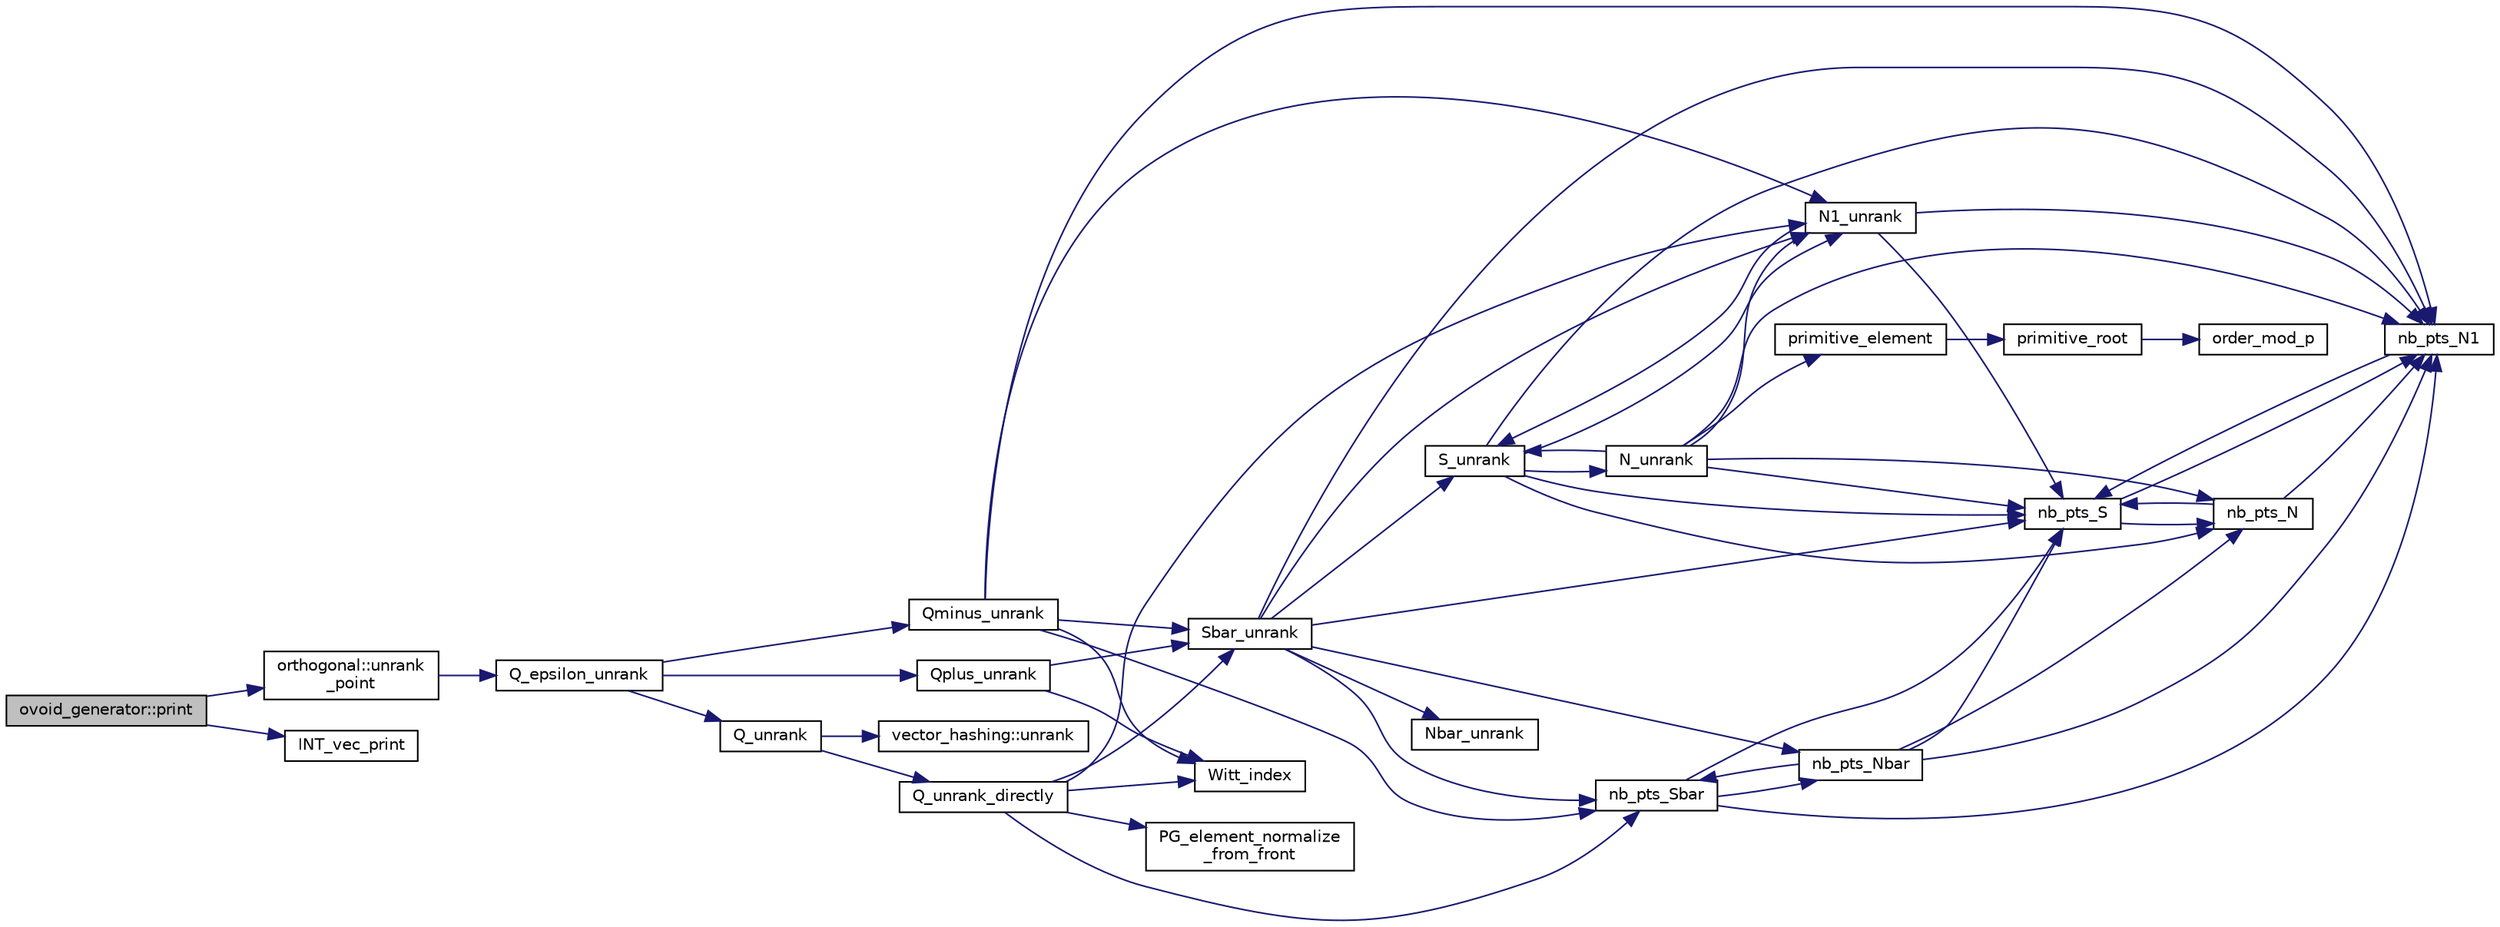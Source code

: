 digraph "ovoid_generator::print"
{
  edge [fontname="Helvetica",fontsize="10",labelfontname="Helvetica",labelfontsize="10"];
  node [fontname="Helvetica",fontsize="10",shape=record];
  rankdir="LR";
  Node890 [label="ovoid_generator::print",height=0.2,width=0.4,color="black", fillcolor="grey75", style="filled", fontcolor="black"];
  Node890 -> Node891 [color="midnightblue",fontsize="10",style="solid",fontname="Helvetica"];
  Node891 [label="orthogonal::unrank\l_point",height=0.2,width=0.4,color="black", fillcolor="white", style="filled",URL="$d7/daa/classorthogonal.html#ab655117100f7c66c19817b84ac5ac0a0"];
  Node891 -> Node892 [color="midnightblue",fontsize="10",style="solid",fontname="Helvetica"];
  Node892 [label="Q_epsilon_unrank",height=0.2,width=0.4,color="black", fillcolor="white", style="filled",URL="$d4/d67/geometry_8h.html#af162c4d30d4a6528299e37551c353e7b"];
  Node892 -> Node893 [color="midnightblue",fontsize="10",style="solid",fontname="Helvetica"];
  Node893 [label="Q_unrank",height=0.2,width=0.4,color="black", fillcolor="white", style="filled",URL="$db/da0/lib_2foundations_2geometry_2orthogonal__points_8_c.html#a6d02923d5b54ef796934e753e6f5b65b"];
  Node893 -> Node894 [color="midnightblue",fontsize="10",style="solid",fontname="Helvetica"];
  Node894 [label="vector_hashing::unrank",height=0.2,width=0.4,color="black", fillcolor="white", style="filled",URL="$d8/daa/classvector__hashing.html#abbebd3a96a6d27a34b9b49af99e2ed3d"];
  Node893 -> Node895 [color="midnightblue",fontsize="10",style="solid",fontname="Helvetica"];
  Node895 [label="Q_unrank_directly",height=0.2,width=0.4,color="black", fillcolor="white", style="filled",URL="$db/da0/lib_2foundations_2geometry_2orthogonal__points_8_c.html#a105e7e72249e78fcf0785c69099d90ce"];
  Node895 -> Node896 [color="midnightblue",fontsize="10",style="solid",fontname="Helvetica"];
  Node896 [label="Witt_index",height=0.2,width=0.4,color="black", fillcolor="white", style="filled",URL="$db/da0/lib_2foundations_2geometry_2orthogonal__points_8_c.html#ab3483ecb9859a6758f82b5327da50534"];
  Node895 -> Node897 [color="midnightblue",fontsize="10",style="solid",fontname="Helvetica"];
  Node897 [label="nb_pts_Sbar",height=0.2,width=0.4,color="black", fillcolor="white", style="filled",URL="$db/da0/lib_2foundations_2geometry_2orthogonal__points_8_c.html#a986dda26505c9934c771578b084f67cc"];
  Node897 -> Node898 [color="midnightblue",fontsize="10",style="solid",fontname="Helvetica"];
  Node898 [label="nb_pts_S",height=0.2,width=0.4,color="black", fillcolor="white", style="filled",URL="$db/da0/lib_2foundations_2geometry_2orthogonal__points_8_c.html#a9bc3dec6e722644d182738102c3e04f3"];
  Node898 -> Node899 [color="midnightblue",fontsize="10",style="solid",fontname="Helvetica"];
  Node899 [label="nb_pts_N",height=0.2,width=0.4,color="black", fillcolor="white", style="filled",URL="$db/da0/lib_2foundations_2geometry_2orthogonal__points_8_c.html#a93e16898c27b1d1c0a6405a7b0615ba6"];
  Node899 -> Node898 [color="midnightblue",fontsize="10",style="solid",fontname="Helvetica"];
  Node899 -> Node900 [color="midnightblue",fontsize="10",style="solid",fontname="Helvetica"];
  Node900 [label="nb_pts_N1",height=0.2,width=0.4,color="black", fillcolor="white", style="filled",URL="$db/da0/lib_2foundations_2geometry_2orthogonal__points_8_c.html#ae0f2e1c76523db67b4ec9629ccc35bc6"];
  Node900 -> Node898 [color="midnightblue",fontsize="10",style="solid",fontname="Helvetica"];
  Node898 -> Node900 [color="midnightblue",fontsize="10",style="solid",fontname="Helvetica"];
  Node897 -> Node901 [color="midnightblue",fontsize="10",style="solid",fontname="Helvetica"];
  Node901 [label="nb_pts_Nbar",height=0.2,width=0.4,color="black", fillcolor="white", style="filled",URL="$db/da0/lib_2foundations_2geometry_2orthogonal__points_8_c.html#a51b4684a176c6841fd3cd6c34c684c2c"];
  Node901 -> Node897 [color="midnightblue",fontsize="10",style="solid",fontname="Helvetica"];
  Node901 -> Node899 [color="midnightblue",fontsize="10",style="solid",fontname="Helvetica"];
  Node901 -> Node898 [color="midnightblue",fontsize="10",style="solid",fontname="Helvetica"];
  Node901 -> Node900 [color="midnightblue",fontsize="10",style="solid",fontname="Helvetica"];
  Node897 -> Node900 [color="midnightblue",fontsize="10",style="solid",fontname="Helvetica"];
  Node895 -> Node902 [color="midnightblue",fontsize="10",style="solid",fontname="Helvetica"];
  Node902 [label="Sbar_unrank",height=0.2,width=0.4,color="black", fillcolor="white", style="filled",URL="$db/da0/lib_2foundations_2geometry_2orthogonal__points_8_c.html#a65d9b9ccfff12dd92f4f4e8360701c98"];
  Node902 -> Node897 [color="midnightblue",fontsize="10",style="solid",fontname="Helvetica"];
  Node902 -> Node898 [color="midnightblue",fontsize="10",style="solid",fontname="Helvetica"];
  Node902 -> Node903 [color="midnightblue",fontsize="10",style="solid",fontname="Helvetica"];
  Node903 [label="S_unrank",height=0.2,width=0.4,color="black", fillcolor="white", style="filled",URL="$db/da0/lib_2foundations_2geometry_2orthogonal__points_8_c.html#a18964a35af25f1b4a85f4eaeb1543d92"];
  Node903 -> Node898 [color="midnightblue",fontsize="10",style="solid",fontname="Helvetica"];
  Node903 -> Node899 [color="midnightblue",fontsize="10",style="solid",fontname="Helvetica"];
  Node903 -> Node900 [color="midnightblue",fontsize="10",style="solid",fontname="Helvetica"];
  Node903 -> Node904 [color="midnightblue",fontsize="10",style="solid",fontname="Helvetica"];
  Node904 [label="N_unrank",height=0.2,width=0.4,color="black", fillcolor="white", style="filled",URL="$db/da0/lib_2foundations_2geometry_2orthogonal__points_8_c.html#ab79724bd19da3bc1b383550113f9d7aa"];
  Node904 -> Node898 [color="midnightblue",fontsize="10",style="solid",fontname="Helvetica"];
  Node904 -> Node899 [color="midnightblue",fontsize="10",style="solid",fontname="Helvetica"];
  Node904 -> Node903 [color="midnightblue",fontsize="10",style="solid",fontname="Helvetica"];
  Node904 -> Node900 [color="midnightblue",fontsize="10",style="solid",fontname="Helvetica"];
  Node904 -> Node905 [color="midnightblue",fontsize="10",style="solid",fontname="Helvetica"];
  Node905 [label="N1_unrank",height=0.2,width=0.4,color="black", fillcolor="white", style="filled",URL="$db/da0/lib_2foundations_2geometry_2orthogonal__points_8_c.html#aa9427e27f7f207c1baff3a34cc5d78cf"];
  Node905 -> Node898 [color="midnightblue",fontsize="10",style="solid",fontname="Helvetica"];
  Node905 -> Node900 [color="midnightblue",fontsize="10",style="solid",fontname="Helvetica"];
  Node905 -> Node903 [color="midnightblue",fontsize="10",style="solid",fontname="Helvetica"];
  Node904 -> Node906 [color="midnightblue",fontsize="10",style="solid",fontname="Helvetica"];
  Node906 [label="primitive_element",height=0.2,width=0.4,color="black", fillcolor="white", style="filled",URL="$db/da0/lib_2foundations_2geometry_2orthogonal__points_8_c.html#a97350390ec02c8cd9f54751708e28768"];
  Node906 -> Node907 [color="midnightblue",fontsize="10",style="solid",fontname="Helvetica"];
  Node907 [label="primitive_root",height=0.2,width=0.4,color="black", fillcolor="white", style="filled",URL="$de/dc5/algebra__and__number__theory_8h.html#a0b6f7619d12ff2c4e60b852b820b0972"];
  Node907 -> Node908 [color="midnightblue",fontsize="10",style="solid",fontname="Helvetica"];
  Node908 [label="order_mod_p",height=0.2,width=0.4,color="black", fillcolor="white", style="filled",URL="$df/dda/number__theory_8_c.html#aa38aa7e68ab81726a4462995135456b2"];
  Node903 -> Node905 [color="midnightblue",fontsize="10",style="solid",fontname="Helvetica"];
  Node902 -> Node901 [color="midnightblue",fontsize="10",style="solid",fontname="Helvetica"];
  Node902 -> Node900 [color="midnightblue",fontsize="10",style="solid",fontname="Helvetica"];
  Node902 -> Node909 [color="midnightblue",fontsize="10",style="solid",fontname="Helvetica"];
  Node909 [label="Nbar_unrank",height=0.2,width=0.4,color="black", fillcolor="white", style="filled",URL="$db/da0/lib_2foundations_2geometry_2orthogonal__points_8_c.html#ad641d8fb061c898a2c18266e263fb278"];
  Node902 -> Node905 [color="midnightblue",fontsize="10",style="solid",fontname="Helvetica"];
  Node895 -> Node910 [color="midnightblue",fontsize="10",style="solid",fontname="Helvetica"];
  Node910 [label="PG_element_normalize\l_from_front",height=0.2,width=0.4,color="black", fillcolor="white", style="filled",URL="$d4/d67/geometry_8h.html#af675caf5f9975573455c8d93cb56bf95"];
  Node895 -> Node905 [color="midnightblue",fontsize="10",style="solid",fontname="Helvetica"];
  Node892 -> Node911 [color="midnightblue",fontsize="10",style="solid",fontname="Helvetica"];
  Node911 [label="Qplus_unrank",height=0.2,width=0.4,color="black", fillcolor="white", style="filled",URL="$db/da0/lib_2foundations_2geometry_2orthogonal__points_8_c.html#ad50512edd586919700e033744b4a03c8"];
  Node911 -> Node896 [color="midnightblue",fontsize="10",style="solid",fontname="Helvetica"];
  Node911 -> Node902 [color="midnightblue",fontsize="10",style="solid",fontname="Helvetica"];
  Node892 -> Node912 [color="midnightblue",fontsize="10",style="solid",fontname="Helvetica"];
  Node912 [label="Qminus_unrank",height=0.2,width=0.4,color="black", fillcolor="white", style="filled",URL="$db/da0/lib_2foundations_2geometry_2orthogonal__points_8_c.html#ac2dd18f435ab479095b836a483c12c7d"];
  Node912 -> Node896 [color="midnightblue",fontsize="10",style="solid",fontname="Helvetica"];
  Node912 -> Node897 [color="midnightblue",fontsize="10",style="solid",fontname="Helvetica"];
  Node912 -> Node902 [color="midnightblue",fontsize="10",style="solid",fontname="Helvetica"];
  Node912 -> Node900 [color="midnightblue",fontsize="10",style="solid",fontname="Helvetica"];
  Node912 -> Node905 [color="midnightblue",fontsize="10",style="solid",fontname="Helvetica"];
  Node890 -> Node913 [color="midnightblue",fontsize="10",style="solid",fontname="Helvetica"];
  Node913 [label="INT_vec_print",height=0.2,width=0.4,color="black", fillcolor="white", style="filled",URL="$df/dbf/sajeeb_8_c.html#a79a5901af0b47dd0d694109543c027fe"];
}
